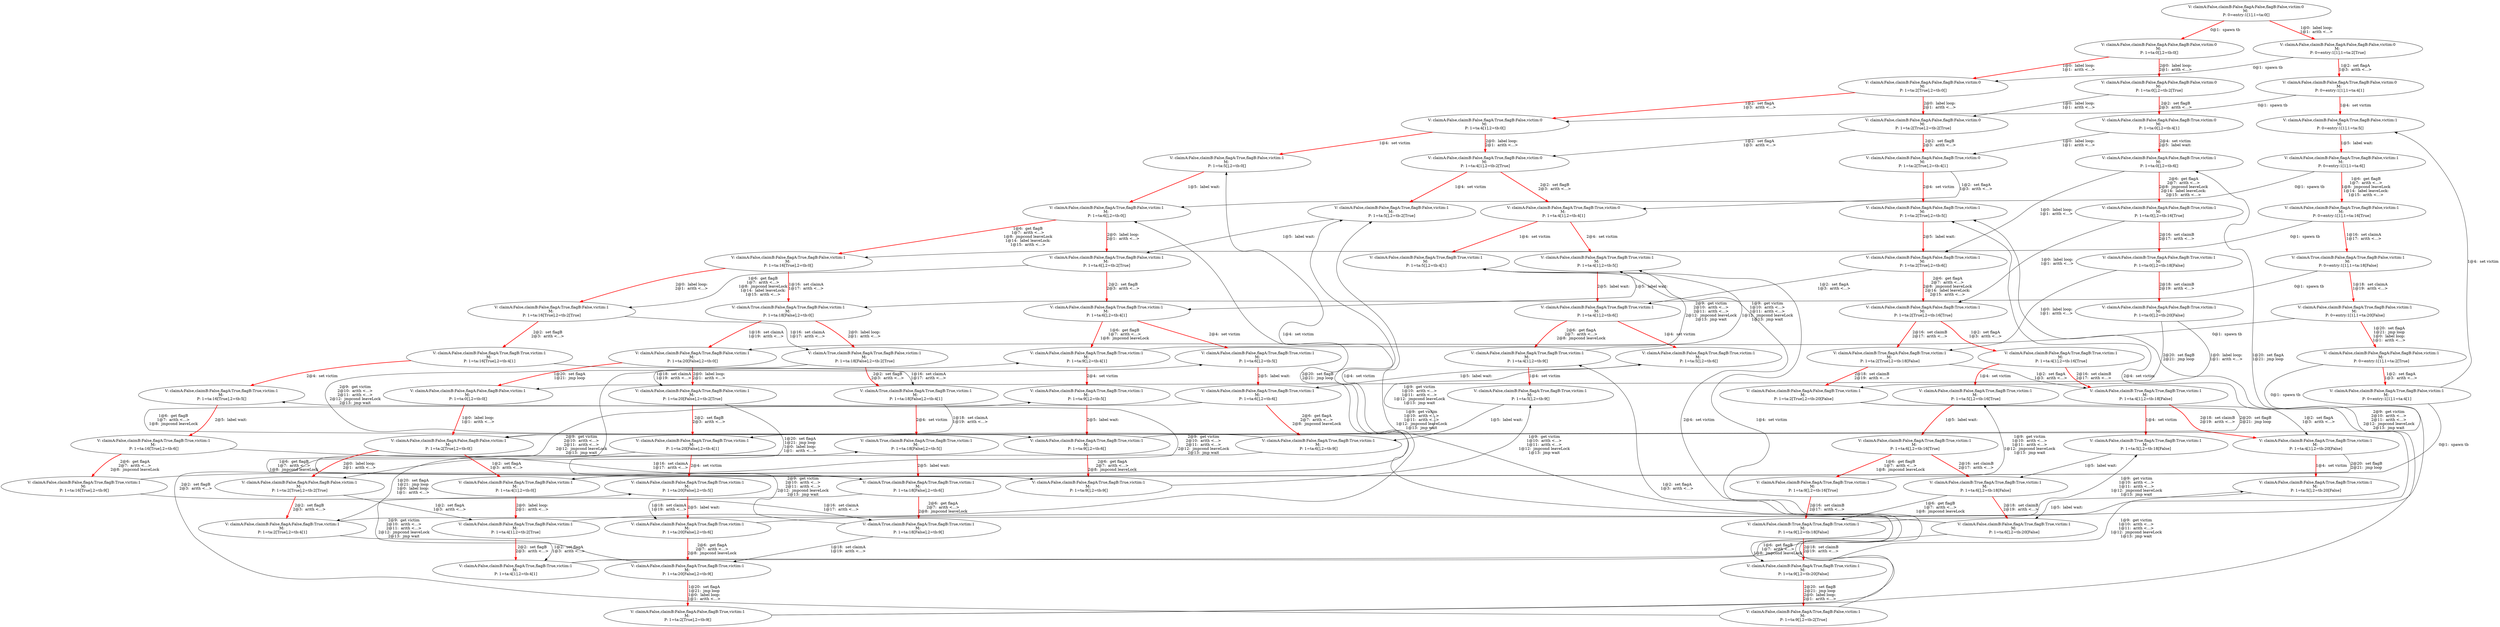 digraph g {
1 [label = "V: claimA:False,claimB:False,flagA:False,flagB:False,victim:0\nM: \nP: 0=entry:1[1],1=ta:0[]"]
3 [label = "V: claimA:False,claimB:False,flagA:False,flagB:False,victim:0\nM: \nP: 1=ta:0[],2=tb:0[]"]
6 [label = "V: claimA:False,claimB:False,flagA:False,flagB:False,victim:0\nM: \nP: 0=entry:1[1],1=ta:2[True]"]
7 [label = "V: claimA:False,claimB:False,flagA:False,flagB:False,victim:0\nM: \nP: 1=ta:2[True],2=tb:0[]"]
8 [label = "V: claimA:False,claimB:False,flagA:False,flagB:False,victim:0\nM: \nP: 1=ta:0[],2=tb:2[True]"]
14 [label = "V: claimA:False,claimB:False,flagA:True,flagB:False,victim:0\nM: \nP: 0=entry:1[1],1=ta:4[1]"]
15 [label = "V: claimA:False,claimB:False,flagA:True,flagB:False,victim:0\nM: \nP: 1=ta:4[1],2=tb:0[]"]
16 [label = "V: claimA:False,claimB:False,flagA:False,flagB:False,victim:0\nM: \nP: 1=ta:2[True],2=tb:2[True]"]
17 [label = "V: claimA:False,claimB:False,flagA:False,flagB:True,victim:0\nM: \nP: 1=ta:0[],2=tb:4[1]"]
18 [label = "V: claimA:False,claimB:False,flagA:True,flagB:False,victim:1\nM: \nP: 0=entry:1[1],1=ta:5[]"]
20 [label = "V: claimA:False,claimB:False,flagA:True,flagB:False,victim:1\nM: \nP: 1=ta:5[],2=tb:0[]"]
25 [label = "V: claimA:False,claimB:False,flagA:True,flagB:False,victim:1\nM: \nP: 0=entry:1[1],1=ta:6[]"]
26 [label = "V: claimA:False,claimB:False,flagA:True,flagB:False,victim:1\nM: \nP: 1=ta:6[],2=tb:0[]"]
27 [label = "V: claimA:False,claimB:False,flagA:True,flagB:False,victim:0\nM: \nP: 1=ta:4[1],2=tb:2[True]"]
28 [label = "V: claimA:False,claimB:False,flagA:False,flagB:True,victim:0\nM: \nP: 1=ta:2[True],2=tb:4[1]"]
29 [label = "V: claimA:False,claimB:False,flagA:False,flagB:True,victim:1\nM: \nP: 1=ta:0[],2=tb:6[]"]
34 [label = "V: claimA:False,claimB:False,flagA:True,flagB:False,victim:1\nM: \nP: 1=ta:5[],2=tb:2[True]"]
35 [label = "V: claimA:False,claimB:False,flagA:False,flagB:True,victim:1\nM: \nP: 1=ta:2[True],2=tb:5[]"]
41 [label = "V: claimA:False,claimB:False,flagA:True,flagB:False,victim:1\nM: \nP: 1=ta:6[],2=tb:2[True]"]
42 [label = "V: claimA:False,claimB:False,flagA:True,flagB:True,victim:0\nM: \nP: 1=ta:4[1],2=tb:4[1]"]
43 [label = "V: claimA:False,claimB:False,flagA:False,flagB:True,victim:1\nM: \nP: 1=ta:2[True],2=tb:6[]"]
49 [label = "V: claimA:False,claimB:False,flagA:True,flagB:True,victim:1\nM: \nP: 1=ta:4[1],2=tb:5[]"]
50 [label = "V: claimA:False,claimB:False,flagA:True,flagB:True,victim:1\nM: \nP: 1=ta:5[],2=tb:4[1]"]
57 [label = "V: claimA:False,claimB:False,flagA:True,flagB:True,victim:1\nM: \nP: 1=ta:6[],2=tb:4[1]"]
58 [label = "V: claimA:False,claimB:False,flagA:True,flagB:True,victim:1\nM: \nP: 1=ta:4[1],2=tb:6[]"]
61 [label = "V: claimA:False,claimB:False,flagA:True,flagB:False,victim:1\nM: \nP: 0=entry:1[1],1=ta:16[True]"]
62 [label = "V: claimA:False,claimB:False,flagA:True,flagB:False,victim:1\nM: \nP: 1=ta:16[True],2=tb:0[]"]
64 [label = "V: claimA:False,claimB:False,flagA:True,flagB:True,victim:1\nM: \nP: 1=ta:6[],2=tb:5[]"]
67 [label = "V: claimA:False,claimB:False,flagA:True,flagB:True,victim:1\nM: \nP: 1=ta:5[],2=tb:6[]"]
69 [label = "V: claimA:False,claimB:False,flagA:False,flagB:True,victim:1\nM: \nP: 1=ta:0[],2=tb:16[True]"]
75 [label = "V: claimA:False,claimB:False,flagA:True,flagB:True,victim:1\nM: \nP: 1=ta:6[],2=tb:6[]"]
80 [label = "V: claimA:True,claimB:False,flagA:True,flagB:False,victim:1\nM: \nP: 0=entry:1[1],1=ta:18[False]"]
81 [label = "V: claimA:True,claimB:False,flagA:True,flagB:False,victim:1\nM: \nP: 1=ta:18[False],2=tb:0[]"]
82 [label = "V: claimA:False,claimB:False,flagA:True,flagB:False,victim:1\nM: \nP: 1=ta:16[True],2=tb:2[True]"]
83 [label = "V: claimA:False,claimB:False,flagA:True,flagB:True,victim:1\nM: \nP: 1=ta:9[],2=tb:4[1]"]
86 [label = "V: claimA:False,claimB:False,flagA:True,flagB:True,victim:1\nM: \nP: 1=ta:4[1],2=tb:9[]"]
87 [label = "V: claimA:False,claimB:False,flagA:False,flagB:True,victim:1\nM: \nP: 1=ta:2[True],2=tb:16[True]"]
88 [label = "V: claimA:False,claimB:True,flagA:False,flagB:True,victim:1\nM: \nP: 1=ta:0[],2=tb:18[False]"]
94 [label = "V: claimA:False,claimB:False,flagA:True,flagB:True,victim:1\nM: \nP: 1=ta:9[],2=tb:5[]"]
99 [label = "V: claimA:False,claimB:False,flagA:True,flagB:True,victim:1\nM: \nP: 1=ta:5[],2=tb:9[]"]
104 [label = "V: claimA:False,claimB:False,flagA:True,flagB:False,victim:1\nM: \nP: 0=entry:1[1],1=ta:20[False]"]
105 [label = "V: claimA:False,claimB:False,flagA:True,flagB:False,victim:1\nM: \nP: 1=ta:20[False],2=tb:0[]"]
106 [label = "V: claimA:True,claimB:False,flagA:True,flagB:False,victim:1\nM: \nP: 1=ta:18[False],2=tb:2[True]"]
107 [label = "V: claimA:False,claimB:False,flagA:True,flagB:True,victim:1\nM: \nP: 1=ta:16[True],2=tb:4[1]"]
109 [label = "V: claimA:False,claimB:False,flagA:True,flagB:True,victim:1\nM: \nP: 1=ta:9[],2=tb:6[]"]
110 [label = "V: claimA:False,claimB:False,flagA:True,flagB:True,victim:1\nM: \nP: 1=ta:6[],2=tb:9[]"]
112 [label = "V: claimA:False,claimB:False,flagA:True,flagB:True,victim:1\nM: \nP: 1=ta:4[1],2=tb:16[True]"]
113 [label = "V: claimA:False,claimB:True,flagA:False,flagB:True,victim:1\nM: \nP: 1=ta:2[True],2=tb:18[False]"]
114 [label = "V: claimA:False,claimB:False,flagA:False,flagB:True,victim:1\nM: \nP: 1=ta:0[],2=tb:20[False]"]
120 [label = "V: claimA:False,claimB:False,flagA:True,flagB:True,victim:1\nM: \nP: 1=ta:16[True],2=tb:5[]"]
129 [label = "V: claimA:False,claimB:False,flagA:True,flagB:True,victim:1\nM: \nP: 1=ta:5[],2=tb:16[True]"]
135 [label = "V: claimA:False,claimB:False,flagA:False,flagB:False,victim:1\nM: \nP: 1=ta:0[],2=tb:0[]"]
136 [label = "V: claimA:False,claimB:False,flagA:True,flagB:False,victim:1\nM: \nP: 1=ta:20[False],2=tb:2[True]"]
137 [label = "V: claimA:True,claimB:False,flagA:True,flagB:True,victim:1\nM: \nP: 1=ta:18[False],2=tb:4[1]"]
138 [label = "V: claimA:False,claimB:False,flagA:True,flagB:True,victim:1\nM: \nP: 1=ta:16[True],2=tb:6[]"]
145 [label = "V: claimA:False,claimB:False,flagA:True,flagB:True,victim:1\nM: \nP: 1=ta:6[],2=tb:16[True]"]
146 [label = "V: claimA:False,claimB:True,flagA:True,flagB:True,victim:1\nM: \nP: 1=ta:4[1],2=tb:18[False]"]
147 [label = "V: claimA:False,claimB:False,flagA:False,flagB:True,victim:1\nM: \nP: 1=ta:2[True],2=tb:20[False]"]
152 [label = "V: claimA:True,claimB:False,flagA:True,flagB:True,victim:1\nM: \nP: 1=ta:18[False],2=tb:5[]"]
157 [label = "V: claimA:False,claimB:False,flagA:True,flagB:True,victim:1\nM: \nP: 1=ta:9[],2=tb:9[]"]
162 [label = "V: claimA:False,claimB:True,flagA:True,flagB:True,victim:1\nM: \nP: 1=ta:5[],2=tb:18[False]"]
165 [label = "V: claimA:False,claimB:False,flagA:False,flagB:False,victim:1\nM: \nP: 0=entry:1[1],1=ta:2[True]"]
166 [label = "V: claimA:False,claimB:False,flagA:False,flagB:False,victim:1\nM: \nP: 1=ta:2[True],2=tb:0[]"]
168 [label = "V: claimA:False,claimB:False,flagA:True,flagB:True,victim:1\nM: \nP: 1=ta:20[False],2=tb:4[1]"]
169 [label = "V: claimA:True,claimB:False,flagA:True,flagB:True,victim:1\nM: \nP: 1=ta:18[False],2=tb:6[]"]
176 [label = "V: claimA:False,claimB:True,flagA:True,flagB:True,victim:1\nM: \nP: 1=ta:6[],2=tb:18[False]"]
177 [label = "V: claimA:False,claimB:False,flagA:True,flagB:True,victim:1\nM: \nP: 1=ta:4[1],2=tb:20[False]"]
182 [label = "V: claimA:False,claimB:False,flagA:True,flagB:True,victim:1\nM: \nP: 1=ta:20[False],2=tb:5[]"]
186 [label = "V: claimA:False,claimB:False,flagA:True,flagB:True,victim:1\nM: \nP: 1=ta:16[True],2=tb:9[]"]
189 [label = "V: claimA:False,claimB:False,flagA:True,flagB:True,victim:1\nM: \nP: 1=ta:9[],2=tb:16[True]"]
193 [label = "V: claimA:False,claimB:False,flagA:True,flagB:True,victim:1\nM: \nP: 1=ta:5[],2=tb:20[False]"]
194 [label = "V: claimA:False,claimB:False,flagA:True,flagB:False,victim:1\nM: \nP: 0=entry:1[1],1=ta:4[1]"]
195 [label = "V: claimA:False,claimB:False,flagA:True,flagB:False,victim:1\nM: \nP: 1=ta:4[1],2=tb:0[]"]
196 [label = "V: claimA:False,claimB:False,flagA:False,flagB:False,victim:1\nM: \nP: 1=ta:2[True],2=tb:2[True]"]
198 [label = "V: claimA:False,claimB:False,flagA:True,flagB:True,victim:1\nM: \nP: 1=ta:20[False],2=tb:6[]"]
207 [label = "V: claimA:False,claimB:False,flagA:True,flagB:True,victim:1\nM: \nP: 1=ta:6[],2=tb:20[False]"]
214 [label = "V: claimA:True,claimB:False,flagA:True,flagB:True,victim:1\nM: \nP: 1=ta:18[False],2=tb:9[]"]
219 [label = "V: claimA:False,claimB:True,flagA:True,flagB:True,victim:1\nM: \nP: 1=ta:9[],2=tb:18[False]"]
222 [label = "V: claimA:False,claimB:False,flagA:True,flagB:False,victim:1\nM: \nP: 1=ta:4[1],2=tb:2[True]"]
223 [label = "V: claimA:False,claimB:False,flagA:False,flagB:True,victim:1\nM: \nP: 1=ta:2[True],2=tb:4[1]"]
234 [label = "V: claimA:False,claimB:False,flagA:True,flagB:True,victim:1\nM: \nP: 1=ta:20[False],2=tb:9[]"]
239 [label = "V: claimA:False,claimB:False,flagA:True,flagB:True,victim:1\nM: \nP: 1=ta:9[],2=tb:20[False]"]
240 [label = "V: claimA:False,claimB:False,flagA:True,flagB:True,victim:1\nM: \nP: 1=ta:4[1],2=tb:4[1]"]
257 [label = "V: claimA:False,claimB:False,flagA:False,flagB:True,victim:1\nM: \nP: 1=ta:2[True],2=tb:9[]"]
260 [label = "V: claimA:False,claimB:False,flagA:True,flagB:False,victim:1\nM: \nP: 1=ta:9[],2=tb:2[True]"]
1 -> 3 [style=bold,color=red,weight=10,label="0@1:  spawn tb"]

1 -> 6 [style=bold,color=red,weight=10,label="1@0:  label loop:\n1@1:  arith <...>"]

3 -> 7 [style=bold,color=red,weight=10,label="1@0:  label loop:\n1@1:  arith <...>"]

3 -> 8 [style=bold,color=red,weight=10,label="2@0:  label loop:\n2@1:  arith <...>"]

6 -> 7 [constraint=false,label="0@1:  spawn tb"]

6 -> 14 [style=bold,color=red,weight=10,label="1@2:  set flagA\n1@3:  arith <...>"]

7 -> 15 [style=bold,color=red,weight=10,label="1@2:  set flagA\n1@3:  arith <...>"]

7 -> 16 [style=bold,color=red,weight=10,label="2@0:  label loop:\n2@1:  arith <...>"]

8 -> 16 [constraint=false,label="1@0:  label loop:\n1@1:  arith <...>"]

8 -> 17 [style=bold,color=red,weight=10,label="2@2:  set flagB\n2@3:  arith <...>"]

14 -> 15 [constraint=false,label="0@1:  spawn tb"]

14 -> 18 [style=bold,color=red,weight=10,label="1@4:  set victim"]

15 -> 20 [style=bold,color=red,weight=10,label="1@4:  set victim"]

15 -> 27 [style=bold,color=red,weight=10,label="2@0:  label loop:\n2@1:  arith <...>"]

16 -> 27 [constraint=false,label="1@2:  set flagA\n1@3:  arith <...>"]

16 -> 28 [style=bold,color=red,weight=10,label="2@2:  set flagB\n2@3:  arith <...>"]

17 -> 28 [constraint=false,label="1@0:  label loop:\n1@1:  arith <...>"]

17 -> 29 [style=bold,color=red,weight=10,label="2@4:  set victim\n2@5:  label wait:"]

18 -> 25 [style=bold,color=red,weight=10,label="1@5:  label wait:"]

20 -> 26 [style=bold,color=red,weight=10,label="1@5:  label wait:"]

25 -> 26 [constraint=false,label="0@1:  spawn tb"]

25 -> 61 [style=bold,color=red,weight=10,label="1@6:  get flagB\n1@7:  arith <...>\n1@8:  jmpcond leaveLock\n1@14:  label leaveLock:\n1@15:  arith <...>"]

26 -> 62 [style=bold,color=red,weight=10,label="1@6:  get flagB\n1@7:  arith <...>\n1@8:  jmpcond leaveLock\n1@14:  label leaveLock:\n1@15:  arith <...>"]

26 -> 41 [style=bold,color=red,weight=10,label="2@0:  label loop:\n2@1:  arith <...>"]

27 -> 34 [style=bold,color=red,weight=10,label="1@4:  set victim"]

27 -> 42 [style=bold,color=red,weight=10,label="2@2:  set flagB\n2@3:  arith <...>"]

28 -> 42 [constraint=false,label="1@2:  set flagA\n1@3:  arith <...>"]

28 -> 35 [style=bold,color=red,weight=10,label="2@4:  set victim"]

29 -> 43 [constraint=false,label="1@0:  label loop:\n1@1:  arith <...>"]

29 -> 69 [style=bold,color=red,weight=10,label="2@6:  get flagA\n2@7:  arith <...>\n2@8:  jmpcond leaveLock\n2@14:  label leaveLock:\n2@15:  arith <...>"]

34 -> 41 [constraint=false,label="1@5:  label wait:"]

35 -> 43 [style=bold,color=red,weight=10,label="2@5:  label wait:"]

41 -> 82 [constraint=false,label="1@6:  get flagB\n1@7:  arith <...>\n1@8:  jmpcond leaveLock\n1@14:  label leaveLock:\n1@15:  arith <...>"]

41 -> 57 [style=bold,color=red,weight=10,label="2@2:  set flagB\n2@3:  arith <...>"]

42 -> 50 [style=bold,color=red,weight=10,label="1@4:  set victim"]

42 -> 49 [style=bold,color=red,weight=10,label="2@4:  set victim"]

43 -> 58 [constraint=false,label="1@2:  set flagA\n1@3:  arith <...>"]

43 -> 87 [style=bold,color=red,weight=10,label="2@6:  get flagA\n2@7:  arith <...>\n2@8:  jmpcond leaveLock\n2@14:  label leaveLock:\n2@15:  arith <...>"]

49 -> 58 [style=bold,color=red,weight=10,label="2@5:  label wait:"]

50 -> 57 [constraint=false,label="1@5:  label wait:"]

57 -> 83 [style=bold,color=red,weight=10,label="1@6:  get flagB\n1@7:  arith <...>\n1@8:  jmpcond leaveLock"]

57 -> 64 [style=bold,color=red,weight=10,label="2@4:  set victim"]

58 -> 67 [style=bold,color=red,weight=10,label="1@4:  set victim"]

58 -> 86 [style=bold,color=red,weight=10,label="2@6:  get flagA\n2@7:  arith <...>\n2@8:  jmpcond leaveLock"]

61 -> 62 [constraint=false,label="0@1:  spawn tb"]

61 -> 80 [style=bold,color=red,weight=10,label="1@16:  set claimA\n1@17:  arith <...>"]

62 -> 81 [style=bold,color=red,weight=10,label="1@16:  set claimA\n1@17:  arith <...>"]

62 -> 82 [style=bold,color=red,weight=10,label="2@0:  label loop:\n2@1:  arith <...>"]

64 -> 75 [style=bold,color=red,weight=10,label="2@5:  label wait:"]

67 -> 75 [constraint=false,label="1@5:  label wait:"]

69 -> 87 [constraint=false,label="1@0:  label loop:\n1@1:  arith <...>"]

69 -> 88 [style=bold,color=red,weight=10,label="2@16:  set claimB\n2@17:  arith <...>"]

75 -> 109 [constraint=false,label="1@6:  get flagB\n1@7:  arith <...>\n1@8:  jmpcond leaveLock"]

75 -> 110 [style=bold,color=red,weight=10,label="2@6:  get flagA\n2@7:  arith <...>\n2@8:  jmpcond leaveLock"]

80 -> 81 [constraint=false,label="0@1:  spawn tb"]

80 -> 104 [style=bold,color=red,weight=10,label="1@18:  set claimA\n1@19:  arith <...>"]

81 -> 105 [style=bold,color=red,weight=10,label="1@18:  set claimA\n1@19:  arith <...>"]

81 -> 106 [style=bold,color=red,weight=10,label="2@0:  label loop:\n2@1:  arith <...>"]

82 -> 106 [constraint=false,label="1@16:  set claimA\n1@17:  arith <...>"]

82 -> 107 [style=bold,color=red,weight=10,label="2@2:  set flagB\n2@3:  arith <...>"]

83 -> 50 [constraint=false,label="1@9:  get victim\n1@10:  arith <...>\n1@11:  arith <...>\n1@12:  jmpcond leaveLock\n1@13:  jmp wait"]

83 -> 94 [style=bold,color=red,weight=10,label="2@4:  set victim"]

86 -> 99 [style=bold,color=red,weight=10,label="1@4:  set victim"]

86 -> 49 [constraint=false,label="2@9:  get victim\n2@10:  arith <...>\n2@11:  arith <...>\n2@12:  jmpcond leaveLock\n2@13:  jmp wait"]

87 -> 112 [style=bold,color=red,weight=10,label="1@2:  set flagA\n1@3:  arith <...>"]

87 -> 113 [style=bold,color=red,weight=10,label="2@16:  set claimB\n2@17:  arith <...>"]

88 -> 113 [constraint=false,label="1@0:  label loop:\n1@1:  arith <...>"]

88 -> 114 [style=bold,color=red,weight=10,label="2@18:  set claimB\n2@19:  arith <...>"]

94 -> 109 [style=bold,color=red,weight=10,label="2@5:  label wait:"]

99 -> 110 [constraint=false,label="1@5:  label wait:"]

104 -> 105 [constraint=false,label="0@1:  spawn tb"]

104 -> 165 [style=bold,color=red,weight=10,label="1@20:  set flagA\n1@21:  jmp loop\n1@0:  label loop:\n1@1:  arith <...>"]

105 -> 135 [style=bold,color=red,weight=10,label="1@20:  set flagA\n1@21:  jmp loop"]

105 -> 136 [style=bold,color=red,weight=10,label="2@0:  label loop:\n2@1:  arith <...>"]

106 -> 136 [constraint=false,label="1@18:  set claimA\n1@19:  arith <...>"]

106 -> 137 [style=bold,color=red,weight=10,label="2@2:  set flagB\n2@3:  arith <...>"]

107 -> 137 [constraint=false,label="1@16:  set claimA\n1@17:  arith <...>"]

107 -> 120 [style=bold,color=red,weight=10,label="2@4:  set victim"]

109 -> 67 [constraint=false,label="1@9:  get victim\n1@10:  arith <...>\n1@11:  arith <...>\n1@12:  jmpcond leaveLock\n1@13:  jmp wait"]

109 -> 157 [style=bold,color=red,weight=10,label="2@6:  get flagA\n2@7:  arith <...>\n2@8:  jmpcond leaveLock"]

110 -> 157 [constraint=false,label="1@6:  get flagB\n1@7:  arith <...>\n1@8:  jmpcond leaveLock"]

110 -> 64 [constraint=false,label="2@9:  get victim\n2@10:  arith <...>\n2@11:  arith <...>\n2@12:  jmpcond leaveLock\n2@13:  jmp wait"]

112 -> 129 [style=bold,color=red,weight=10,label="1@4:  set victim"]

112 -> 146 [style=bold,color=red,weight=10,label="2@16:  set claimB\n2@17:  arith <...>"]

113 -> 146 [constraint=false,label="1@2:  set flagA\n1@3:  arith <...>"]

113 -> 147 [style=bold,color=red,weight=10,label="2@18:  set claimB\n2@19:  arith <...>"]

114 -> 147 [constraint=false,label="1@0:  label loop:\n1@1:  arith <...>"]

114 -> 135 [constraint=false,label="2@20:  set flagB\n2@21:  jmp loop"]

120 -> 138 [style=bold,color=red,weight=10,label="2@5:  label wait:"]

129 -> 145 [style=bold,color=red,weight=10,label="1@5:  label wait:"]

135 -> 166 [style=bold,color=red,weight=10,label="1@0:  label loop:\n1@1:  arith <...>"]

136 -> 196 [constraint=false,label="1@20:  set flagA\n1@21:  jmp loop\n1@0:  label loop:\n1@1:  arith <...>"]

136 -> 168 [style=bold,color=red,weight=10,label="2@2:  set flagB\n2@3:  arith <...>"]

137 -> 168 [constraint=false,label="1@18:  set claimA\n1@19:  arith <...>"]

137 -> 152 [style=bold,color=red,weight=10,label="2@4:  set victim"]

138 -> 169 [constraint=false,label="1@16:  set claimA\n1@17:  arith <...>"]

138 -> 186 [style=bold,color=red,weight=10,label="2@6:  get flagA\n2@7:  arith <...>\n2@8:  jmpcond leaveLock"]

145 -> 189 [style=bold,color=red,weight=10,label="1@6:  get flagB\n1@7:  arith <...>\n1@8:  jmpcond leaveLock"]

145 -> 176 [style=bold,color=red,weight=10,label="2@16:  set claimB\n2@17:  arith <...>"]

146 -> 162 [style=bold,color=red,weight=10,label="1@4:  set victim"]

146 -> 177 [style=bold,color=red,weight=10,label="2@18:  set claimB\n2@19:  arith <...>"]

147 -> 177 [constraint=false,label="1@2:  set flagA\n1@3:  arith <...>"]

147 -> 166 [constraint=false,label="2@20:  set flagB\n2@21:  jmp loop"]

152 -> 169 [style=bold,color=red,weight=10,label="2@5:  label wait:"]

157 -> 99 [constraint=false,label="1@9:  get victim\n1@10:  arith <...>\n1@11:  arith <...>\n1@12:  jmpcond leaveLock\n1@13:  jmp wait"]

157 -> 94 [constraint=false,label="2@9:  get victim\n2@10:  arith <...>\n2@11:  arith <...>\n2@12:  jmpcond leaveLock\n2@13:  jmp wait"]

162 -> 176 [constraint=false,label="1@5:  label wait:"]

165 -> 166 [constraint=false,label="0@1:  spawn tb"]

165 -> 194 [style=bold,color=red,weight=10,label="1@2:  set flagA\n1@3:  arith <...>"]

166 -> 195 [style=bold,color=red,weight=10,label="1@2:  set flagA\n1@3:  arith <...>"]

166 -> 196 [style=bold,color=red,weight=10,label="2@0:  label loop:\n2@1:  arith <...>"]

168 -> 223 [constraint=false,label="1@20:  set flagA\n1@21:  jmp loop\n1@0:  label loop:\n1@1:  arith <...>"]

168 -> 182 [style=bold,color=red,weight=10,label="2@4:  set victim"]

169 -> 198 [constraint=false,label="1@18:  set claimA\n1@19:  arith <...>"]

169 -> 214 [style=bold,color=red,weight=10,label="2@6:  get flagA\n2@7:  arith <...>\n2@8:  jmpcond leaveLock"]

176 -> 219 [constraint=false,label="1@6:  get flagB\n1@7:  arith <...>\n1@8:  jmpcond leaveLock"]

176 -> 207 [style=bold,color=red,weight=10,label="2@18:  set claimB\n2@19:  arith <...>"]

177 -> 193 [style=bold,color=red,weight=10,label="1@4:  set victim"]

177 -> 195 [constraint=false,label="2@20:  set flagB\n2@21:  jmp loop"]

182 -> 198 [style=bold,color=red,weight=10,label="2@5:  label wait:"]

186 -> 214 [constraint=false,label="1@16:  set claimA\n1@17:  arith <...>"]

186 -> 120 [constraint=false,label="2@9:  get victim\n2@10:  arith <...>\n2@11:  arith <...>\n2@12:  jmpcond leaveLock\n2@13:  jmp wait"]

189 -> 129 [constraint=false,label="1@9:  get victim\n1@10:  arith <...>\n1@11:  arith <...>\n1@12:  jmpcond leaveLock\n1@13:  jmp wait"]

189 -> 219 [style=bold,color=red,weight=10,label="2@16:  set claimB\n2@17:  arith <...>"]

193 -> 207 [constraint=false,label="1@5:  label wait:"]

194 -> 195 [constraint=false,label="0@1:  spawn tb"]

194 -> 18 [constraint=false,label="1@4:  set victim"]

195 -> 20 [constraint=false,label="1@4:  set victim"]

195 -> 222 [style=bold,color=red,weight=10,label="2@0:  label loop:\n2@1:  arith <...>"]

196 -> 222 [constraint=false,label="1@2:  set flagA\n1@3:  arith <...>"]

196 -> 223 [style=bold,color=red,weight=10,label="2@2:  set flagB\n2@3:  arith <...>"]

198 -> 29 [constraint=false,label="1@20:  set flagA\n1@21:  jmp loop"]

198 -> 234 [style=bold,color=red,weight=10,label="2@6:  get flagA\n2@7:  arith <...>\n2@8:  jmpcond leaveLock"]

207 -> 239 [constraint=false,label="1@6:  get flagB\n1@7:  arith <...>\n1@8:  jmpcond leaveLock"]

207 -> 26 [constraint=false,label="2@20:  set flagB\n2@21:  jmp loop"]

214 -> 234 [constraint=false,label="1@18:  set claimA\n1@19:  arith <...>"]

214 -> 152 [constraint=false,label="2@9:  get victim\n2@10:  arith <...>\n2@11:  arith <...>\n2@12:  jmpcond leaveLock\n2@13:  jmp wait"]

219 -> 162 [constraint=false,label="1@9:  get victim\n1@10:  arith <...>\n1@11:  arith <...>\n1@12:  jmpcond leaveLock\n1@13:  jmp wait"]

219 -> 239 [style=bold,color=red,weight=10,label="2@18:  set claimB\n2@19:  arith <...>"]

222 -> 34 [constraint=false,label="1@4:  set victim"]

222 -> 240 [style=bold,color=red,weight=10,label="2@2:  set flagB\n2@3:  arith <...>"]

223 -> 240 [constraint=false,label="1@2:  set flagA\n1@3:  arith <...>"]

223 -> 35 [constraint=false,label="2@4:  set victim"]

234 -> 257 [style=bold,color=red,weight=10,label="1@20:  set flagA\n1@21:  jmp loop\n1@0:  label loop:\n1@1:  arith <...>"]

234 -> 182 [constraint=false,label="2@9:  get victim\n2@10:  arith <...>\n2@11:  arith <...>\n2@12:  jmpcond leaveLock\n2@13:  jmp wait"]

239 -> 193 [constraint=false,label="1@9:  get victim\n1@10:  arith <...>\n1@11:  arith <...>\n1@12:  jmpcond leaveLock\n1@13:  jmp wait"]

239 -> 260 [style=bold,color=red,weight=10,label="2@20:  set flagB\n2@21:  jmp loop\n2@0:  label loop:\n2@1:  arith <...>"]

240 -> 50 [constraint=false,label="1@4:  set victim"]

240 -> 49 [constraint=false,label="2@4:  set victim"]

257 -> 86 [constraint=false,label="1@2:  set flagA\n1@3:  arith <...>"]

257 -> 35 [constraint=false,label="2@9:  get victim\n2@10:  arith <...>\n2@11:  arith <...>\n2@12:  jmpcond leaveLock\n2@13:  jmp wait"]

260 -> 34 [constraint=false,label="1@9:  get victim\n1@10:  arith <...>\n1@11:  arith <...>\n1@12:  jmpcond leaveLock\n1@13:  jmp wait"]

260 -> 83 [constraint=false,label="2@2:  set flagB\n2@3:  arith <...>"]

}
